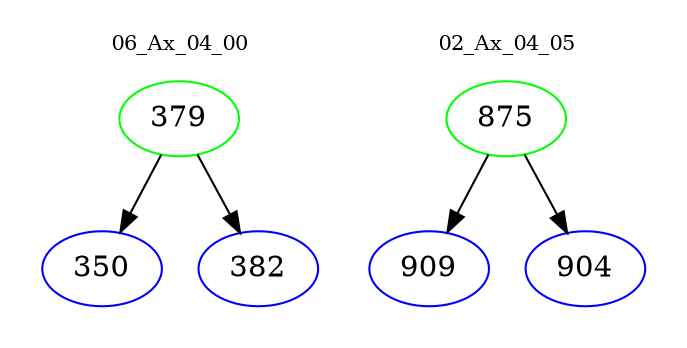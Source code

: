 digraph{
subgraph cluster_0 {
color = white
label = "06_Ax_04_00";
fontsize=10;
T0_379 [label="379", color="green"]
T0_379 -> T0_350 [color="black"]
T0_350 [label="350", color="blue"]
T0_379 -> T0_382 [color="black"]
T0_382 [label="382", color="blue"]
}
subgraph cluster_1 {
color = white
label = "02_Ax_04_05";
fontsize=10;
T1_875 [label="875", color="green"]
T1_875 -> T1_909 [color="black"]
T1_909 [label="909", color="blue"]
T1_875 -> T1_904 [color="black"]
T1_904 [label="904", color="blue"]
}
}
